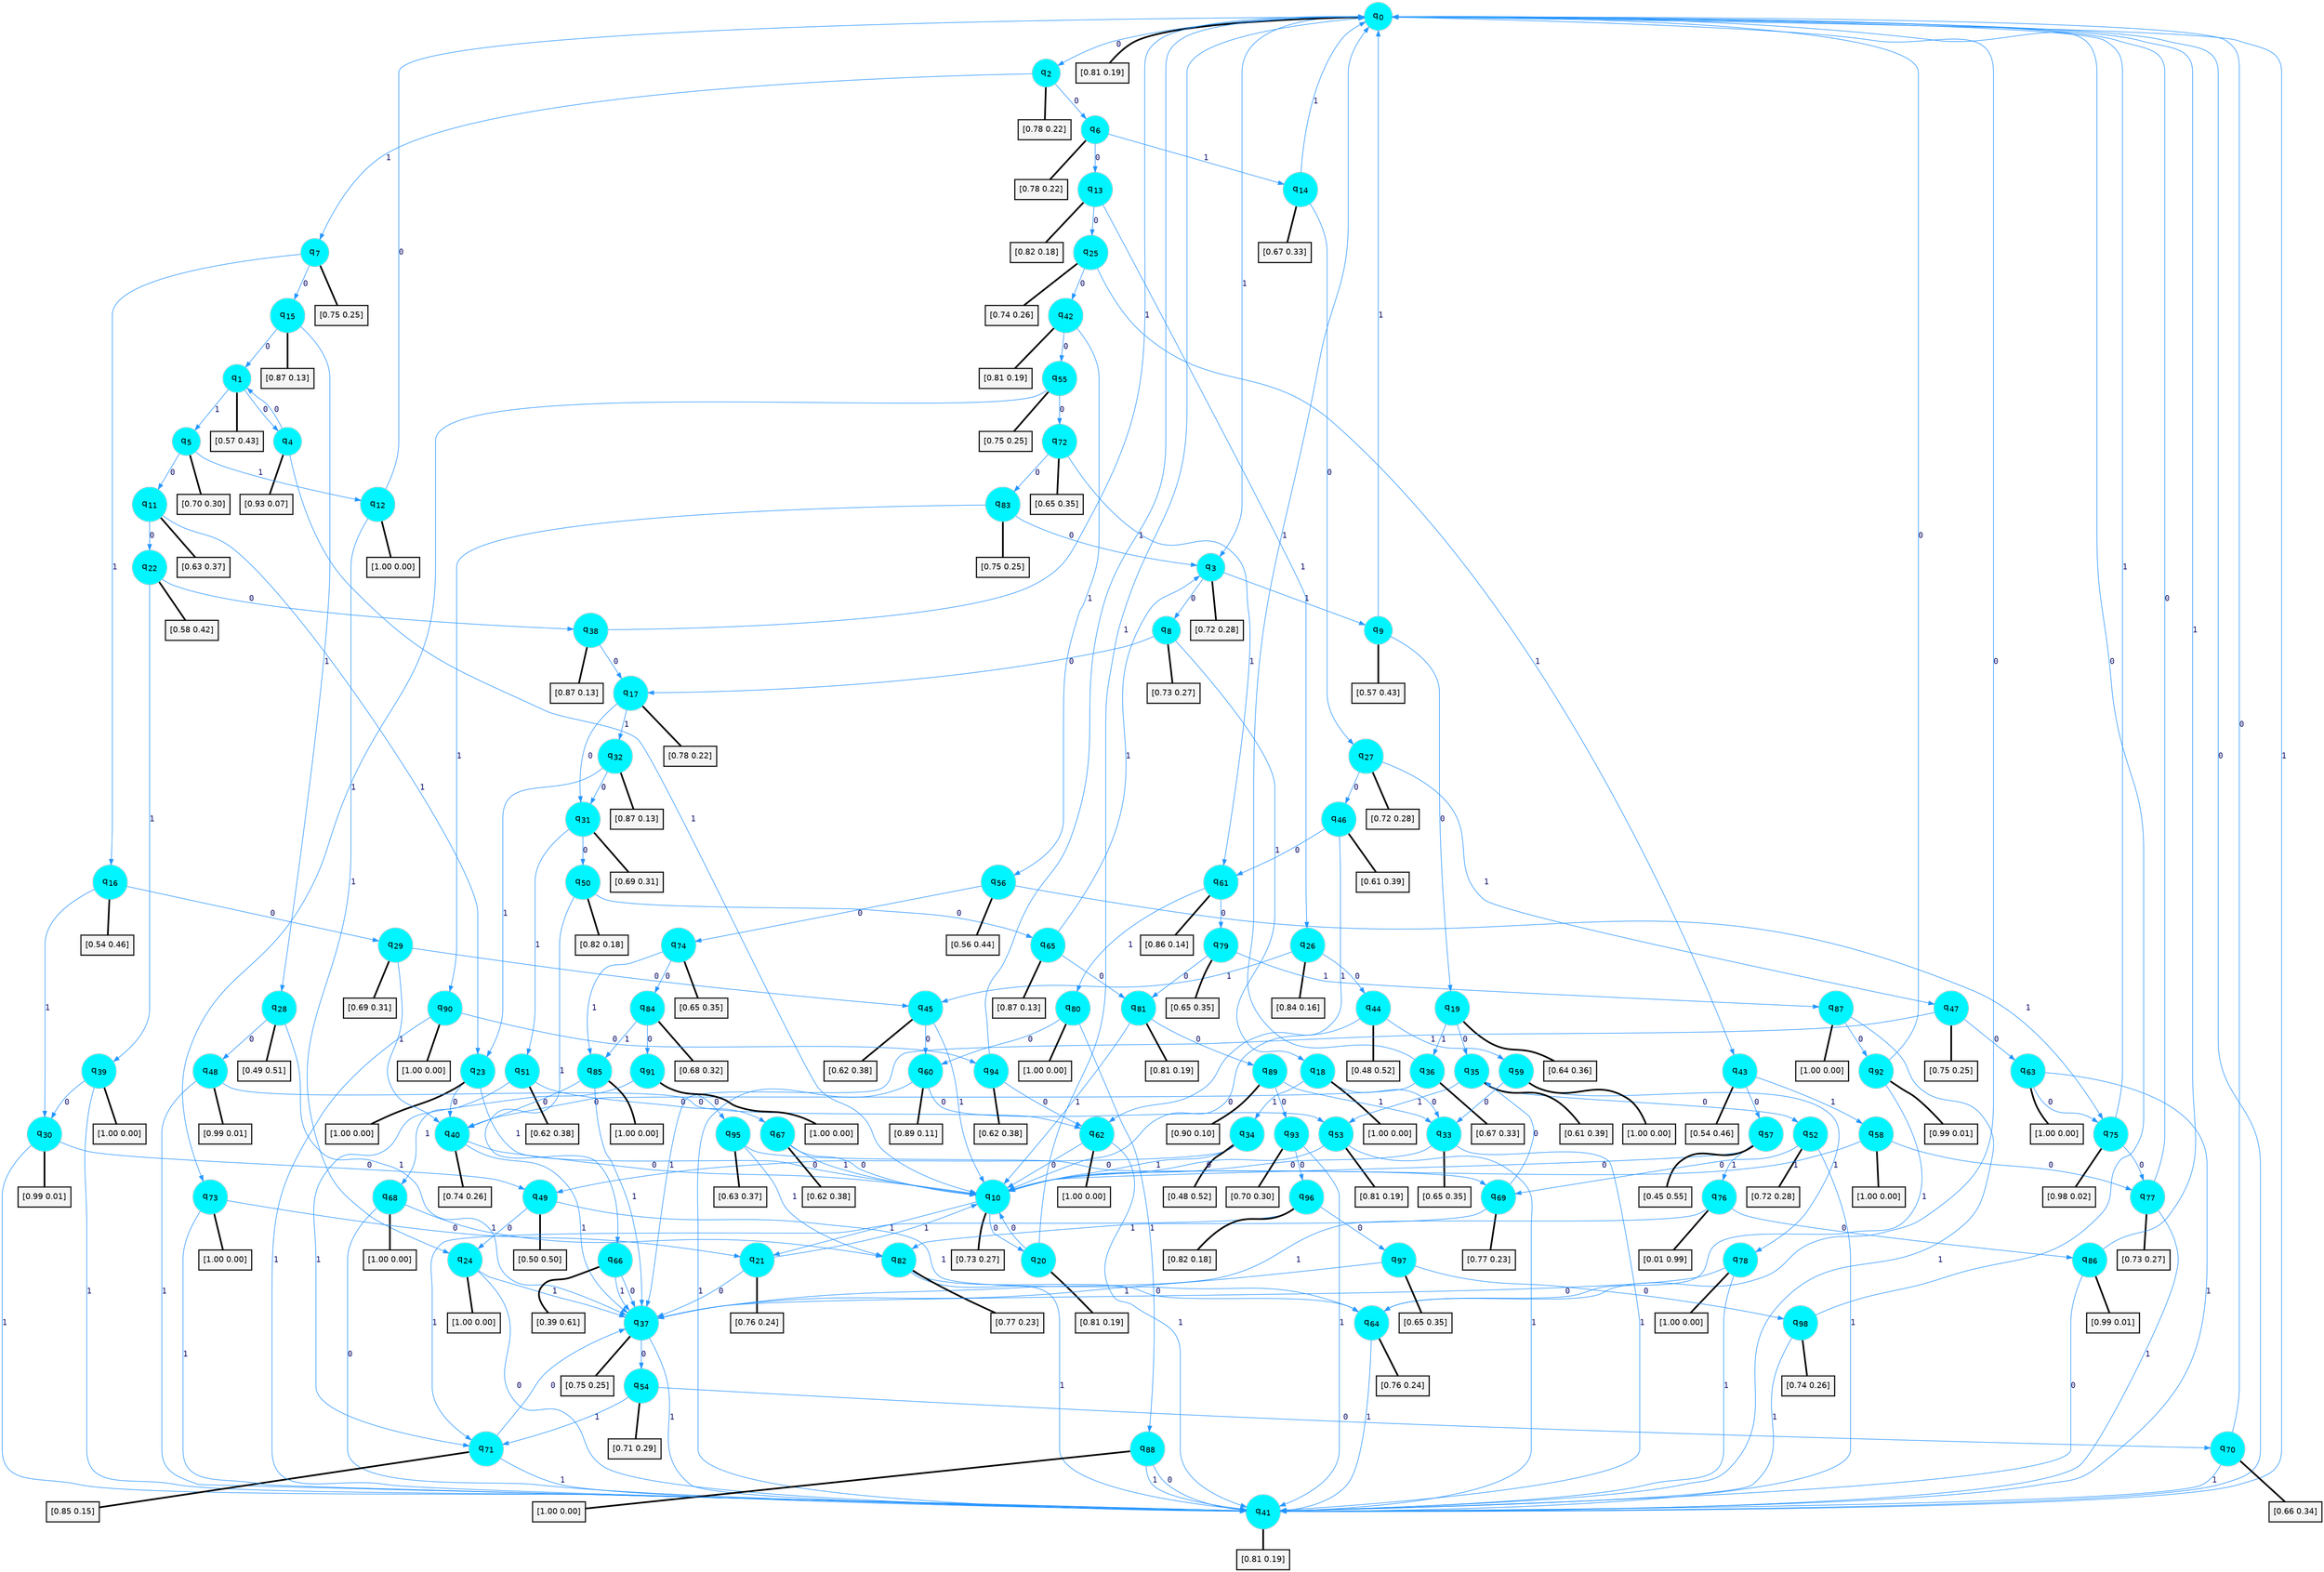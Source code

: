 digraph G {
graph [
bgcolor=transparent, dpi=300, rankdir=TD, size="40,25"];
node [
color=gray, fillcolor=turquoise1, fontcolor=black, fontname=Helvetica, fontsize=16, fontweight=bold, shape=circle, style=filled];
edge [
arrowsize=1, color=dodgerblue1, fontcolor=midnightblue, fontname=courier, fontweight=bold, penwidth=1, style=solid, weight=20];
0[label=<q<SUB>0</SUB>>];
1[label=<q<SUB>1</SUB>>];
2[label=<q<SUB>2</SUB>>];
3[label=<q<SUB>3</SUB>>];
4[label=<q<SUB>4</SUB>>];
5[label=<q<SUB>5</SUB>>];
6[label=<q<SUB>6</SUB>>];
7[label=<q<SUB>7</SUB>>];
8[label=<q<SUB>8</SUB>>];
9[label=<q<SUB>9</SUB>>];
10[label=<q<SUB>10</SUB>>];
11[label=<q<SUB>11</SUB>>];
12[label=<q<SUB>12</SUB>>];
13[label=<q<SUB>13</SUB>>];
14[label=<q<SUB>14</SUB>>];
15[label=<q<SUB>15</SUB>>];
16[label=<q<SUB>16</SUB>>];
17[label=<q<SUB>17</SUB>>];
18[label=<q<SUB>18</SUB>>];
19[label=<q<SUB>19</SUB>>];
20[label=<q<SUB>20</SUB>>];
21[label=<q<SUB>21</SUB>>];
22[label=<q<SUB>22</SUB>>];
23[label=<q<SUB>23</SUB>>];
24[label=<q<SUB>24</SUB>>];
25[label=<q<SUB>25</SUB>>];
26[label=<q<SUB>26</SUB>>];
27[label=<q<SUB>27</SUB>>];
28[label=<q<SUB>28</SUB>>];
29[label=<q<SUB>29</SUB>>];
30[label=<q<SUB>30</SUB>>];
31[label=<q<SUB>31</SUB>>];
32[label=<q<SUB>32</SUB>>];
33[label=<q<SUB>33</SUB>>];
34[label=<q<SUB>34</SUB>>];
35[label=<q<SUB>35</SUB>>];
36[label=<q<SUB>36</SUB>>];
37[label=<q<SUB>37</SUB>>];
38[label=<q<SUB>38</SUB>>];
39[label=<q<SUB>39</SUB>>];
40[label=<q<SUB>40</SUB>>];
41[label=<q<SUB>41</SUB>>];
42[label=<q<SUB>42</SUB>>];
43[label=<q<SUB>43</SUB>>];
44[label=<q<SUB>44</SUB>>];
45[label=<q<SUB>45</SUB>>];
46[label=<q<SUB>46</SUB>>];
47[label=<q<SUB>47</SUB>>];
48[label=<q<SUB>48</SUB>>];
49[label=<q<SUB>49</SUB>>];
50[label=<q<SUB>50</SUB>>];
51[label=<q<SUB>51</SUB>>];
52[label=<q<SUB>52</SUB>>];
53[label=<q<SUB>53</SUB>>];
54[label=<q<SUB>54</SUB>>];
55[label=<q<SUB>55</SUB>>];
56[label=<q<SUB>56</SUB>>];
57[label=<q<SUB>57</SUB>>];
58[label=<q<SUB>58</SUB>>];
59[label=<q<SUB>59</SUB>>];
60[label=<q<SUB>60</SUB>>];
61[label=<q<SUB>61</SUB>>];
62[label=<q<SUB>62</SUB>>];
63[label=<q<SUB>63</SUB>>];
64[label=<q<SUB>64</SUB>>];
65[label=<q<SUB>65</SUB>>];
66[label=<q<SUB>66</SUB>>];
67[label=<q<SUB>67</SUB>>];
68[label=<q<SUB>68</SUB>>];
69[label=<q<SUB>69</SUB>>];
70[label=<q<SUB>70</SUB>>];
71[label=<q<SUB>71</SUB>>];
72[label=<q<SUB>72</SUB>>];
73[label=<q<SUB>73</SUB>>];
74[label=<q<SUB>74</SUB>>];
75[label=<q<SUB>75</SUB>>];
76[label=<q<SUB>76</SUB>>];
77[label=<q<SUB>77</SUB>>];
78[label=<q<SUB>78</SUB>>];
79[label=<q<SUB>79</SUB>>];
80[label=<q<SUB>80</SUB>>];
81[label=<q<SUB>81</SUB>>];
82[label=<q<SUB>82</SUB>>];
83[label=<q<SUB>83</SUB>>];
84[label=<q<SUB>84</SUB>>];
85[label=<q<SUB>85</SUB>>];
86[label=<q<SUB>86</SUB>>];
87[label=<q<SUB>87</SUB>>];
88[label=<q<SUB>88</SUB>>];
89[label=<q<SUB>89</SUB>>];
90[label=<q<SUB>90</SUB>>];
91[label=<q<SUB>91</SUB>>];
92[label=<q<SUB>92</SUB>>];
93[label=<q<SUB>93</SUB>>];
94[label=<q<SUB>94</SUB>>];
95[label=<q<SUB>95</SUB>>];
96[label=<q<SUB>96</SUB>>];
97[label=<q<SUB>97</SUB>>];
98[label=<q<SUB>98</SUB>>];
99[label="[0.81 0.19]", shape=box,fontcolor=black, fontname=Helvetica, fontsize=14, penwidth=2, fillcolor=whitesmoke,color=black];
100[label="[0.57 0.43]", shape=box,fontcolor=black, fontname=Helvetica, fontsize=14, penwidth=2, fillcolor=whitesmoke,color=black];
101[label="[0.78 0.22]", shape=box,fontcolor=black, fontname=Helvetica, fontsize=14, penwidth=2, fillcolor=whitesmoke,color=black];
102[label="[0.72 0.28]", shape=box,fontcolor=black, fontname=Helvetica, fontsize=14, penwidth=2, fillcolor=whitesmoke,color=black];
103[label="[0.93 0.07]", shape=box,fontcolor=black, fontname=Helvetica, fontsize=14, penwidth=2, fillcolor=whitesmoke,color=black];
104[label="[0.70 0.30]", shape=box,fontcolor=black, fontname=Helvetica, fontsize=14, penwidth=2, fillcolor=whitesmoke,color=black];
105[label="[0.78 0.22]", shape=box,fontcolor=black, fontname=Helvetica, fontsize=14, penwidth=2, fillcolor=whitesmoke,color=black];
106[label="[0.75 0.25]", shape=box,fontcolor=black, fontname=Helvetica, fontsize=14, penwidth=2, fillcolor=whitesmoke,color=black];
107[label="[0.73 0.27]", shape=box,fontcolor=black, fontname=Helvetica, fontsize=14, penwidth=2, fillcolor=whitesmoke,color=black];
108[label="[0.57 0.43]", shape=box,fontcolor=black, fontname=Helvetica, fontsize=14, penwidth=2, fillcolor=whitesmoke,color=black];
109[label="[0.73 0.27]", shape=box,fontcolor=black, fontname=Helvetica, fontsize=14, penwidth=2, fillcolor=whitesmoke,color=black];
110[label="[0.63 0.37]", shape=box,fontcolor=black, fontname=Helvetica, fontsize=14, penwidth=2, fillcolor=whitesmoke,color=black];
111[label="[1.00 0.00]", shape=box,fontcolor=black, fontname=Helvetica, fontsize=14, penwidth=2, fillcolor=whitesmoke,color=black];
112[label="[0.82 0.18]", shape=box,fontcolor=black, fontname=Helvetica, fontsize=14, penwidth=2, fillcolor=whitesmoke,color=black];
113[label="[0.67 0.33]", shape=box,fontcolor=black, fontname=Helvetica, fontsize=14, penwidth=2, fillcolor=whitesmoke,color=black];
114[label="[0.87 0.13]", shape=box,fontcolor=black, fontname=Helvetica, fontsize=14, penwidth=2, fillcolor=whitesmoke,color=black];
115[label="[0.54 0.46]", shape=box,fontcolor=black, fontname=Helvetica, fontsize=14, penwidth=2, fillcolor=whitesmoke,color=black];
116[label="[0.78 0.22]", shape=box,fontcolor=black, fontname=Helvetica, fontsize=14, penwidth=2, fillcolor=whitesmoke,color=black];
117[label="[1.00 0.00]", shape=box,fontcolor=black, fontname=Helvetica, fontsize=14, penwidth=2, fillcolor=whitesmoke,color=black];
118[label="[0.64 0.36]", shape=box,fontcolor=black, fontname=Helvetica, fontsize=14, penwidth=2, fillcolor=whitesmoke,color=black];
119[label="[0.81 0.19]", shape=box,fontcolor=black, fontname=Helvetica, fontsize=14, penwidth=2, fillcolor=whitesmoke,color=black];
120[label="[0.76 0.24]", shape=box,fontcolor=black, fontname=Helvetica, fontsize=14, penwidth=2, fillcolor=whitesmoke,color=black];
121[label="[0.58 0.42]", shape=box,fontcolor=black, fontname=Helvetica, fontsize=14, penwidth=2, fillcolor=whitesmoke,color=black];
122[label="[1.00 0.00]", shape=box,fontcolor=black, fontname=Helvetica, fontsize=14, penwidth=2, fillcolor=whitesmoke,color=black];
123[label="[1.00 0.00]", shape=box,fontcolor=black, fontname=Helvetica, fontsize=14, penwidth=2, fillcolor=whitesmoke,color=black];
124[label="[0.74 0.26]", shape=box,fontcolor=black, fontname=Helvetica, fontsize=14, penwidth=2, fillcolor=whitesmoke,color=black];
125[label="[0.84 0.16]", shape=box,fontcolor=black, fontname=Helvetica, fontsize=14, penwidth=2, fillcolor=whitesmoke,color=black];
126[label="[0.72 0.28]", shape=box,fontcolor=black, fontname=Helvetica, fontsize=14, penwidth=2, fillcolor=whitesmoke,color=black];
127[label="[0.49 0.51]", shape=box,fontcolor=black, fontname=Helvetica, fontsize=14, penwidth=2, fillcolor=whitesmoke,color=black];
128[label="[0.69 0.31]", shape=box,fontcolor=black, fontname=Helvetica, fontsize=14, penwidth=2, fillcolor=whitesmoke,color=black];
129[label="[0.99 0.01]", shape=box,fontcolor=black, fontname=Helvetica, fontsize=14, penwidth=2, fillcolor=whitesmoke,color=black];
130[label="[0.69 0.31]", shape=box,fontcolor=black, fontname=Helvetica, fontsize=14, penwidth=2, fillcolor=whitesmoke,color=black];
131[label="[0.87 0.13]", shape=box,fontcolor=black, fontname=Helvetica, fontsize=14, penwidth=2, fillcolor=whitesmoke,color=black];
132[label="[0.65 0.35]", shape=box,fontcolor=black, fontname=Helvetica, fontsize=14, penwidth=2, fillcolor=whitesmoke,color=black];
133[label="[0.48 0.52]", shape=box,fontcolor=black, fontname=Helvetica, fontsize=14, penwidth=2, fillcolor=whitesmoke,color=black];
134[label="[0.61 0.39]", shape=box,fontcolor=black, fontname=Helvetica, fontsize=14, penwidth=2, fillcolor=whitesmoke,color=black];
135[label="[0.67 0.33]", shape=box,fontcolor=black, fontname=Helvetica, fontsize=14, penwidth=2, fillcolor=whitesmoke,color=black];
136[label="[0.75 0.25]", shape=box,fontcolor=black, fontname=Helvetica, fontsize=14, penwidth=2, fillcolor=whitesmoke,color=black];
137[label="[0.87 0.13]", shape=box,fontcolor=black, fontname=Helvetica, fontsize=14, penwidth=2, fillcolor=whitesmoke,color=black];
138[label="[1.00 0.00]", shape=box,fontcolor=black, fontname=Helvetica, fontsize=14, penwidth=2, fillcolor=whitesmoke,color=black];
139[label="[0.74 0.26]", shape=box,fontcolor=black, fontname=Helvetica, fontsize=14, penwidth=2, fillcolor=whitesmoke,color=black];
140[label="[0.81 0.19]", shape=box,fontcolor=black, fontname=Helvetica, fontsize=14, penwidth=2, fillcolor=whitesmoke,color=black];
141[label="[0.81 0.19]", shape=box,fontcolor=black, fontname=Helvetica, fontsize=14, penwidth=2, fillcolor=whitesmoke,color=black];
142[label="[0.54 0.46]", shape=box,fontcolor=black, fontname=Helvetica, fontsize=14, penwidth=2, fillcolor=whitesmoke,color=black];
143[label="[0.48 0.52]", shape=box,fontcolor=black, fontname=Helvetica, fontsize=14, penwidth=2, fillcolor=whitesmoke,color=black];
144[label="[0.62 0.38]", shape=box,fontcolor=black, fontname=Helvetica, fontsize=14, penwidth=2, fillcolor=whitesmoke,color=black];
145[label="[0.61 0.39]", shape=box,fontcolor=black, fontname=Helvetica, fontsize=14, penwidth=2, fillcolor=whitesmoke,color=black];
146[label="[0.75 0.25]", shape=box,fontcolor=black, fontname=Helvetica, fontsize=14, penwidth=2, fillcolor=whitesmoke,color=black];
147[label="[0.99 0.01]", shape=box,fontcolor=black, fontname=Helvetica, fontsize=14, penwidth=2, fillcolor=whitesmoke,color=black];
148[label="[0.50 0.50]", shape=box,fontcolor=black, fontname=Helvetica, fontsize=14, penwidth=2, fillcolor=whitesmoke,color=black];
149[label="[0.82 0.18]", shape=box,fontcolor=black, fontname=Helvetica, fontsize=14, penwidth=2, fillcolor=whitesmoke,color=black];
150[label="[0.62 0.38]", shape=box,fontcolor=black, fontname=Helvetica, fontsize=14, penwidth=2, fillcolor=whitesmoke,color=black];
151[label="[0.72 0.28]", shape=box,fontcolor=black, fontname=Helvetica, fontsize=14, penwidth=2, fillcolor=whitesmoke,color=black];
152[label="[0.81 0.19]", shape=box,fontcolor=black, fontname=Helvetica, fontsize=14, penwidth=2, fillcolor=whitesmoke,color=black];
153[label="[0.71 0.29]", shape=box,fontcolor=black, fontname=Helvetica, fontsize=14, penwidth=2, fillcolor=whitesmoke,color=black];
154[label="[0.75 0.25]", shape=box,fontcolor=black, fontname=Helvetica, fontsize=14, penwidth=2, fillcolor=whitesmoke,color=black];
155[label="[0.56 0.44]", shape=box,fontcolor=black, fontname=Helvetica, fontsize=14, penwidth=2, fillcolor=whitesmoke,color=black];
156[label="[0.45 0.55]", shape=box,fontcolor=black, fontname=Helvetica, fontsize=14, penwidth=2, fillcolor=whitesmoke,color=black];
157[label="[1.00 0.00]", shape=box,fontcolor=black, fontname=Helvetica, fontsize=14, penwidth=2, fillcolor=whitesmoke,color=black];
158[label="[1.00 0.00]", shape=box,fontcolor=black, fontname=Helvetica, fontsize=14, penwidth=2, fillcolor=whitesmoke,color=black];
159[label="[0.89 0.11]", shape=box,fontcolor=black, fontname=Helvetica, fontsize=14, penwidth=2, fillcolor=whitesmoke,color=black];
160[label="[0.86 0.14]", shape=box,fontcolor=black, fontname=Helvetica, fontsize=14, penwidth=2, fillcolor=whitesmoke,color=black];
161[label="[1.00 0.00]", shape=box,fontcolor=black, fontname=Helvetica, fontsize=14, penwidth=2, fillcolor=whitesmoke,color=black];
162[label="[1.00 0.00]", shape=box,fontcolor=black, fontname=Helvetica, fontsize=14, penwidth=2, fillcolor=whitesmoke,color=black];
163[label="[0.76 0.24]", shape=box,fontcolor=black, fontname=Helvetica, fontsize=14, penwidth=2, fillcolor=whitesmoke,color=black];
164[label="[0.87 0.13]", shape=box,fontcolor=black, fontname=Helvetica, fontsize=14, penwidth=2, fillcolor=whitesmoke,color=black];
165[label="[0.39 0.61]", shape=box,fontcolor=black, fontname=Helvetica, fontsize=14, penwidth=2, fillcolor=whitesmoke,color=black];
166[label="[0.62 0.38]", shape=box,fontcolor=black, fontname=Helvetica, fontsize=14, penwidth=2, fillcolor=whitesmoke,color=black];
167[label="[1.00 0.00]", shape=box,fontcolor=black, fontname=Helvetica, fontsize=14, penwidth=2, fillcolor=whitesmoke,color=black];
168[label="[0.77 0.23]", shape=box,fontcolor=black, fontname=Helvetica, fontsize=14, penwidth=2, fillcolor=whitesmoke,color=black];
169[label="[0.66 0.34]", shape=box,fontcolor=black, fontname=Helvetica, fontsize=14, penwidth=2, fillcolor=whitesmoke,color=black];
170[label="[0.85 0.15]", shape=box,fontcolor=black, fontname=Helvetica, fontsize=14, penwidth=2, fillcolor=whitesmoke,color=black];
171[label="[0.65 0.35]", shape=box,fontcolor=black, fontname=Helvetica, fontsize=14, penwidth=2, fillcolor=whitesmoke,color=black];
172[label="[1.00 0.00]", shape=box,fontcolor=black, fontname=Helvetica, fontsize=14, penwidth=2, fillcolor=whitesmoke,color=black];
173[label="[0.65 0.35]", shape=box,fontcolor=black, fontname=Helvetica, fontsize=14, penwidth=2, fillcolor=whitesmoke,color=black];
174[label="[0.98 0.02]", shape=box,fontcolor=black, fontname=Helvetica, fontsize=14, penwidth=2, fillcolor=whitesmoke,color=black];
175[label="[0.01 0.99]", shape=box,fontcolor=black, fontname=Helvetica, fontsize=14, penwidth=2, fillcolor=whitesmoke,color=black];
176[label="[0.73 0.27]", shape=box,fontcolor=black, fontname=Helvetica, fontsize=14, penwidth=2, fillcolor=whitesmoke,color=black];
177[label="[1.00 0.00]", shape=box,fontcolor=black, fontname=Helvetica, fontsize=14, penwidth=2, fillcolor=whitesmoke,color=black];
178[label="[0.65 0.35]", shape=box,fontcolor=black, fontname=Helvetica, fontsize=14, penwidth=2, fillcolor=whitesmoke,color=black];
179[label="[1.00 0.00]", shape=box,fontcolor=black, fontname=Helvetica, fontsize=14, penwidth=2, fillcolor=whitesmoke,color=black];
180[label="[0.81 0.19]", shape=box,fontcolor=black, fontname=Helvetica, fontsize=14, penwidth=2, fillcolor=whitesmoke,color=black];
181[label="[0.77 0.23]", shape=box,fontcolor=black, fontname=Helvetica, fontsize=14, penwidth=2, fillcolor=whitesmoke,color=black];
182[label="[0.75 0.25]", shape=box,fontcolor=black, fontname=Helvetica, fontsize=14, penwidth=2, fillcolor=whitesmoke,color=black];
183[label="[0.68 0.32]", shape=box,fontcolor=black, fontname=Helvetica, fontsize=14, penwidth=2, fillcolor=whitesmoke,color=black];
184[label="[1.00 0.00]", shape=box,fontcolor=black, fontname=Helvetica, fontsize=14, penwidth=2, fillcolor=whitesmoke,color=black];
185[label="[0.99 0.01]", shape=box,fontcolor=black, fontname=Helvetica, fontsize=14, penwidth=2, fillcolor=whitesmoke,color=black];
186[label="[1.00 0.00]", shape=box,fontcolor=black, fontname=Helvetica, fontsize=14, penwidth=2, fillcolor=whitesmoke,color=black];
187[label="[1.00 0.00]", shape=box,fontcolor=black, fontname=Helvetica, fontsize=14, penwidth=2, fillcolor=whitesmoke,color=black];
188[label="[0.90 0.10]", shape=box,fontcolor=black, fontname=Helvetica, fontsize=14, penwidth=2, fillcolor=whitesmoke,color=black];
189[label="[1.00 0.00]", shape=box,fontcolor=black, fontname=Helvetica, fontsize=14, penwidth=2, fillcolor=whitesmoke,color=black];
190[label="[1.00 0.00]", shape=box,fontcolor=black, fontname=Helvetica, fontsize=14, penwidth=2, fillcolor=whitesmoke,color=black];
191[label="[0.99 0.01]", shape=box,fontcolor=black, fontname=Helvetica, fontsize=14, penwidth=2, fillcolor=whitesmoke,color=black];
192[label="[0.70 0.30]", shape=box,fontcolor=black, fontname=Helvetica, fontsize=14, penwidth=2, fillcolor=whitesmoke,color=black];
193[label="[0.62 0.38]", shape=box,fontcolor=black, fontname=Helvetica, fontsize=14, penwidth=2, fillcolor=whitesmoke,color=black];
194[label="[0.63 0.37]", shape=box,fontcolor=black, fontname=Helvetica, fontsize=14, penwidth=2, fillcolor=whitesmoke,color=black];
195[label="[0.82 0.18]", shape=box,fontcolor=black, fontname=Helvetica, fontsize=14, penwidth=2, fillcolor=whitesmoke,color=black];
196[label="[0.65 0.35]", shape=box,fontcolor=black, fontname=Helvetica, fontsize=14, penwidth=2, fillcolor=whitesmoke,color=black];
197[label="[0.74 0.26]", shape=box,fontcolor=black, fontname=Helvetica, fontsize=14, penwidth=2, fillcolor=whitesmoke,color=black];
0->2 [label=0];
0->3 [label=1];
0->99 [arrowhead=none, penwidth=3,color=black];
1->4 [label=0];
1->5 [label=1];
1->100 [arrowhead=none, penwidth=3,color=black];
2->6 [label=0];
2->7 [label=1];
2->101 [arrowhead=none, penwidth=3,color=black];
3->8 [label=0];
3->9 [label=1];
3->102 [arrowhead=none, penwidth=3,color=black];
4->1 [label=0];
4->10 [label=1];
4->103 [arrowhead=none, penwidth=3,color=black];
5->11 [label=0];
5->12 [label=1];
5->104 [arrowhead=none, penwidth=3,color=black];
6->13 [label=0];
6->14 [label=1];
6->105 [arrowhead=none, penwidth=3,color=black];
7->15 [label=0];
7->16 [label=1];
7->106 [arrowhead=none, penwidth=3,color=black];
8->17 [label=0];
8->18 [label=1];
8->107 [arrowhead=none, penwidth=3,color=black];
9->19 [label=0];
9->0 [label=1];
9->108 [arrowhead=none, penwidth=3,color=black];
10->20 [label=0];
10->21 [label=1];
10->109 [arrowhead=none, penwidth=3,color=black];
11->22 [label=0];
11->23 [label=1];
11->110 [arrowhead=none, penwidth=3,color=black];
12->0 [label=0];
12->24 [label=1];
12->111 [arrowhead=none, penwidth=3,color=black];
13->25 [label=0];
13->26 [label=1];
13->112 [arrowhead=none, penwidth=3,color=black];
14->27 [label=0];
14->0 [label=1];
14->113 [arrowhead=none, penwidth=3,color=black];
15->1 [label=0];
15->28 [label=1];
15->114 [arrowhead=none, penwidth=3,color=black];
16->29 [label=0];
16->30 [label=1];
16->115 [arrowhead=none, penwidth=3,color=black];
17->31 [label=0];
17->32 [label=1];
17->116 [arrowhead=none, penwidth=3,color=black];
18->33 [label=0];
18->34 [label=1];
18->117 [arrowhead=none, penwidth=3,color=black];
19->35 [label=0];
19->36 [label=1];
19->118 [arrowhead=none, penwidth=3,color=black];
20->10 [label=0];
20->0 [label=1];
20->119 [arrowhead=none, penwidth=3,color=black];
21->37 [label=0];
21->10 [label=1];
21->120 [arrowhead=none, penwidth=3,color=black];
22->38 [label=0];
22->39 [label=1];
22->121 [arrowhead=none, penwidth=3,color=black];
23->40 [label=0];
23->10 [label=1];
23->122 [arrowhead=none, penwidth=3,color=black];
24->41 [label=0];
24->37 [label=1];
24->123 [arrowhead=none, penwidth=3,color=black];
25->42 [label=0];
25->43 [label=1];
25->124 [arrowhead=none, penwidth=3,color=black];
26->44 [label=0];
26->45 [label=1];
26->125 [arrowhead=none, penwidth=3,color=black];
27->46 [label=0];
27->47 [label=1];
27->126 [arrowhead=none, penwidth=3,color=black];
28->48 [label=0];
28->37 [label=1];
28->127 [arrowhead=none, penwidth=3,color=black];
29->45 [label=0];
29->40 [label=1];
29->128 [arrowhead=none, penwidth=3,color=black];
30->49 [label=0];
30->41 [label=1];
30->129 [arrowhead=none, penwidth=3,color=black];
31->50 [label=0];
31->51 [label=1];
31->130 [arrowhead=none, penwidth=3,color=black];
32->31 [label=0];
32->23 [label=1];
32->131 [arrowhead=none, penwidth=3,color=black];
33->10 [label=0];
33->41 [label=1];
33->132 [arrowhead=none, penwidth=3,color=black];
34->49 [label=0];
34->10 [label=1];
34->133 [arrowhead=none, penwidth=3,color=black];
35->52 [label=0];
35->53 [label=1];
35->134 [arrowhead=none, penwidth=3,color=black];
36->40 [label=0];
36->0 [label=1];
36->135 [arrowhead=none, penwidth=3,color=black];
37->54 [label=0];
37->41 [label=1];
37->136 [arrowhead=none, penwidth=3,color=black];
38->17 [label=0];
38->0 [label=1];
38->137 [arrowhead=none, penwidth=3,color=black];
39->30 [label=0];
39->41 [label=1];
39->138 [arrowhead=none, penwidth=3,color=black];
40->10 [label=0];
40->37 [label=1];
40->139 [arrowhead=none, penwidth=3,color=black];
41->0 [label=0];
41->0 [label=1];
41->140 [arrowhead=none, penwidth=3,color=black];
42->55 [label=0];
42->56 [label=1];
42->141 [arrowhead=none, penwidth=3,color=black];
43->57 [label=0];
43->58 [label=1];
43->142 [arrowhead=none, penwidth=3,color=black];
44->10 [label=0];
44->59 [label=1];
44->143 [arrowhead=none, penwidth=3,color=black];
45->60 [label=0];
45->10 [label=1];
45->144 [arrowhead=none, penwidth=3,color=black];
46->61 [label=0];
46->62 [label=1];
46->145 [arrowhead=none, penwidth=3,color=black];
47->63 [label=0];
47->37 [label=1];
47->146 [arrowhead=none, penwidth=3,color=black];
48->62 [label=0];
48->41 [label=1];
48->147 [arrowhead=none, penwidth=3,color=black];
49->24 [label=0];
49->64 [label=1];
49->148 [arrowhead=none, penwidth=3,color=black];
50->65 [label=0];
50->66 [label=1];
50->149 [arrowhead=none, penwidth=3,color=black];
51->67 [label=0];
51->68 [label=1];
51->150 [arrowhead=none, penwidth=3,color=black];
52->69 [label=0];
52->41 [label=1];
52->151 [arrowhead=none, penwidth=3,color=black];
53->10 [label=0];
53->41 [label=1];
53->152 [arrowhead=none, penwidth=3,color=black];
54->70 [label=0];
54->71 [label=1];
54->153 [arrowhead=none, penwidth=3,color=black];
55->72 [label=0];
55->73 [label=1];
55->154 [arrowhead=none, penwidth=3,color=black];
56->74 [label=0];
56->75 [label=1];
56->155 [arrowhead=none, penwidth=3,color=black];
57->10 [label=0];
57->76 [label=1];
57->156 [arrowhead=none, penwidth=3,color=black];
58->77 [label=0];
58->10 [label=1];
58->157 [arrowhead=none, penwidth=3,color=black];
59->33 [label=0];
59->78 [label=1];
59->158 [arrowhead=none, penwidth=3,color=black];
60->53 [label=0];
60->41 [label=1];
60->159 [arrowhead=none, penwidth=3,color=black];
61->79 [label=0];
61->80 [label=1];
61->160 [arrowhead=none, penwidth=3,color=black];
62->10 [label=0];
62->41 [label=1];
62->161 [arrowhead=none, penwidth=3,color=black];
63->75 [label=0];
63->41 [label=1];
63->162 [arrowhead=none, penwidth=3,color=black];
64->0 [label=0];
64->41 [label=1];
64->163 [arrowhead=none, penwidth=3,color=black];
65->81 [label=0];
65->3 [label=1];
65->164 [arrowhead=none, penwidth=3,color=black];
66->37 [label=0];
66->37 [label=1];
66->165 [arrowhead=none, penwidth=3,color=black];
67->10 [label=0];
67->10 [label=1];
67->166 [arrowhead=none, penwidth=3,color=black];
68->41 [label=0];
68->82 [label=1];
68->167 [arrowhead=none, penwidth=3,color=black];
69->35 [label=0];
69->82 [label=1];
69->168 [arrowhead=none, penwidth=3,color=black];
70->0 [label=0];
70->41 [label=1];
70->169 [arrowhead=none, penwidth=3,color=black];
71->37 [label=0];
71->41 [label=1];
71->170 [arrowhead=none, penwidth=3,color=black];
72->83 [label=0];
72->61 [label=1];
72->171 [arrowhead=none, penwidth=3,color=black];
73->21 [label=0];
73->41 [label=1];
73->172 [arrowhead=none, penwidth=3,color=black];
74->84 [label=0];
74->85 [label=1];
74->173 [arrowhead=none, penwidth=3,color=black];
75->77 [label=0];
75->0 [label=1];
75->174 [arrowhead=none, penwidth=3,color=black];
76->86 [label=0];
76->37 [label=1];
76->175 [arrowhead=none, penwidth=3,color=black];
77->0 [label=0];
77->41 [label=1];
77->176 [arrowhead=none, penwidth=3,color=black];
78->37 [label=0];
78->41 [label=1];
78->177 [arrowhead=none, penwidth=3,color=black];
79->81 [label=0];
79->87 [label=1];
79->178 [arrowhead=none, penwidth=3,color=black];
80->60 [label=0];
80->88 [label=1];
80->179 [arrowhead=none, penwidth=3,color=black];
81->89 [label=0];
81->10 [label=1];
81->180 [arrowhead=none, penwidth=3,color=black];
82->64 [label=0];
82->41 [label=1];
82->181 [arrowhead=none, penwidth=3,color=black];
83->3 [label=0];
83->90 [label=1];
83->182 [arrowhead=none, penwidth=3,color=black];
84->91 [label=0];
84->85 [label=1];
84->183 [arrowhead=none, penwidth=3,color=black];
85->40 [label=0];
85->37 [label=1];
85->184 [arrowhead=none, penwidth=3,color=black];
86->41 [label=0];
86->0 [label=1];
86->185 [arrowhead=none, penwidth=3,color=black];
87->92 [label=0];
87->41 [label=1];
87->186 [arrowhead=none, penwidth=3,color=black];
88->41 [label=0];
88->41 [label=1];
88->187 [arrowhead=none, penwidth=3,color=black];
89->93 [label=0];
89->33 [label=1];
89->188 [arrowhead=none, penwidth=3,color=black];
90->94 [label=0];
90->41 [label=1];
90->189 [arrowhead=none, penwidth=3,color=black];
91->95 [label=0];
91->71 [label=1];
91->190 [arrowhead=none, penwidth=3,color=black];
92->0 [label=0];
92->64 [label=1];
92->191 [arrowhead=none, penwidth=3,color=black];
93->96 [label=0];
93->41 [label=1];
93->192 [arrowhead=none, penwidth=3,color=black];
94->62 [label=0];
94->0 [label=1];
94->193 [arrowhead=none, penwidth=3,color=black];
95->69 [label=0];
95->82 [label=1];
95->194 [arrowhead=none, penwidth=3,color=black];
96->97 [label=0];
96->71 [label=1];
96->195 [arrowhead=none, penwidth=3,color=black];
97->98 [label=0];
97->37 [label=1];
97->196 [arrowhead=none, penwidth=3,color=black];
98->0 [label=0];
98->41 [label=1];
98->197 [arrowhead=none, penwidth=3,color=black];
}
